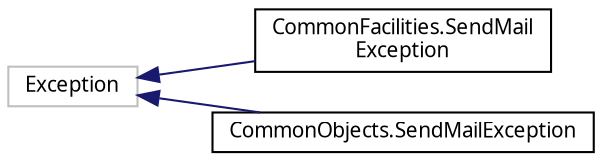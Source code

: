 digraph "Graphical Class Hierarchy"
{
  edge [fontname="FreeSans.ttf",fontsize="10",labelfontname="FreeSans.ttf",labelfontsize="10"];
  node [fontname="FreeSans.ttf",fontsize="10",shape=record];
  rankdir="LR";
  Node1 [label="Exception",height=0.2,width=0.4,color="grey75", fillcolor="white", style="filled"];
  Node1 -> Node2 [dir="back",color="midnightblue",fontsize="10",style="solid",fontname="FreeSans.ttf"];
  Node2 [label="CommonFacilities.SendMail\lException",height=0.2,width=0.4,color="black", fillcolor="white", style="filled",URL="$class_common_facilities_1_1_send_mail_exception.html"];
  Node1 -> Node3 [dir="back",color="midnightblue",fontsize="10",style="solid",fontname="FreeSans.ttf"];
  Node3 [label="CommonObjects.SendMailException",height=0.2,width=0.4,color="black", fillcolor="white", style="filled",URL="$class_common_objects_1_1_send_mail_exception.html"];
}
